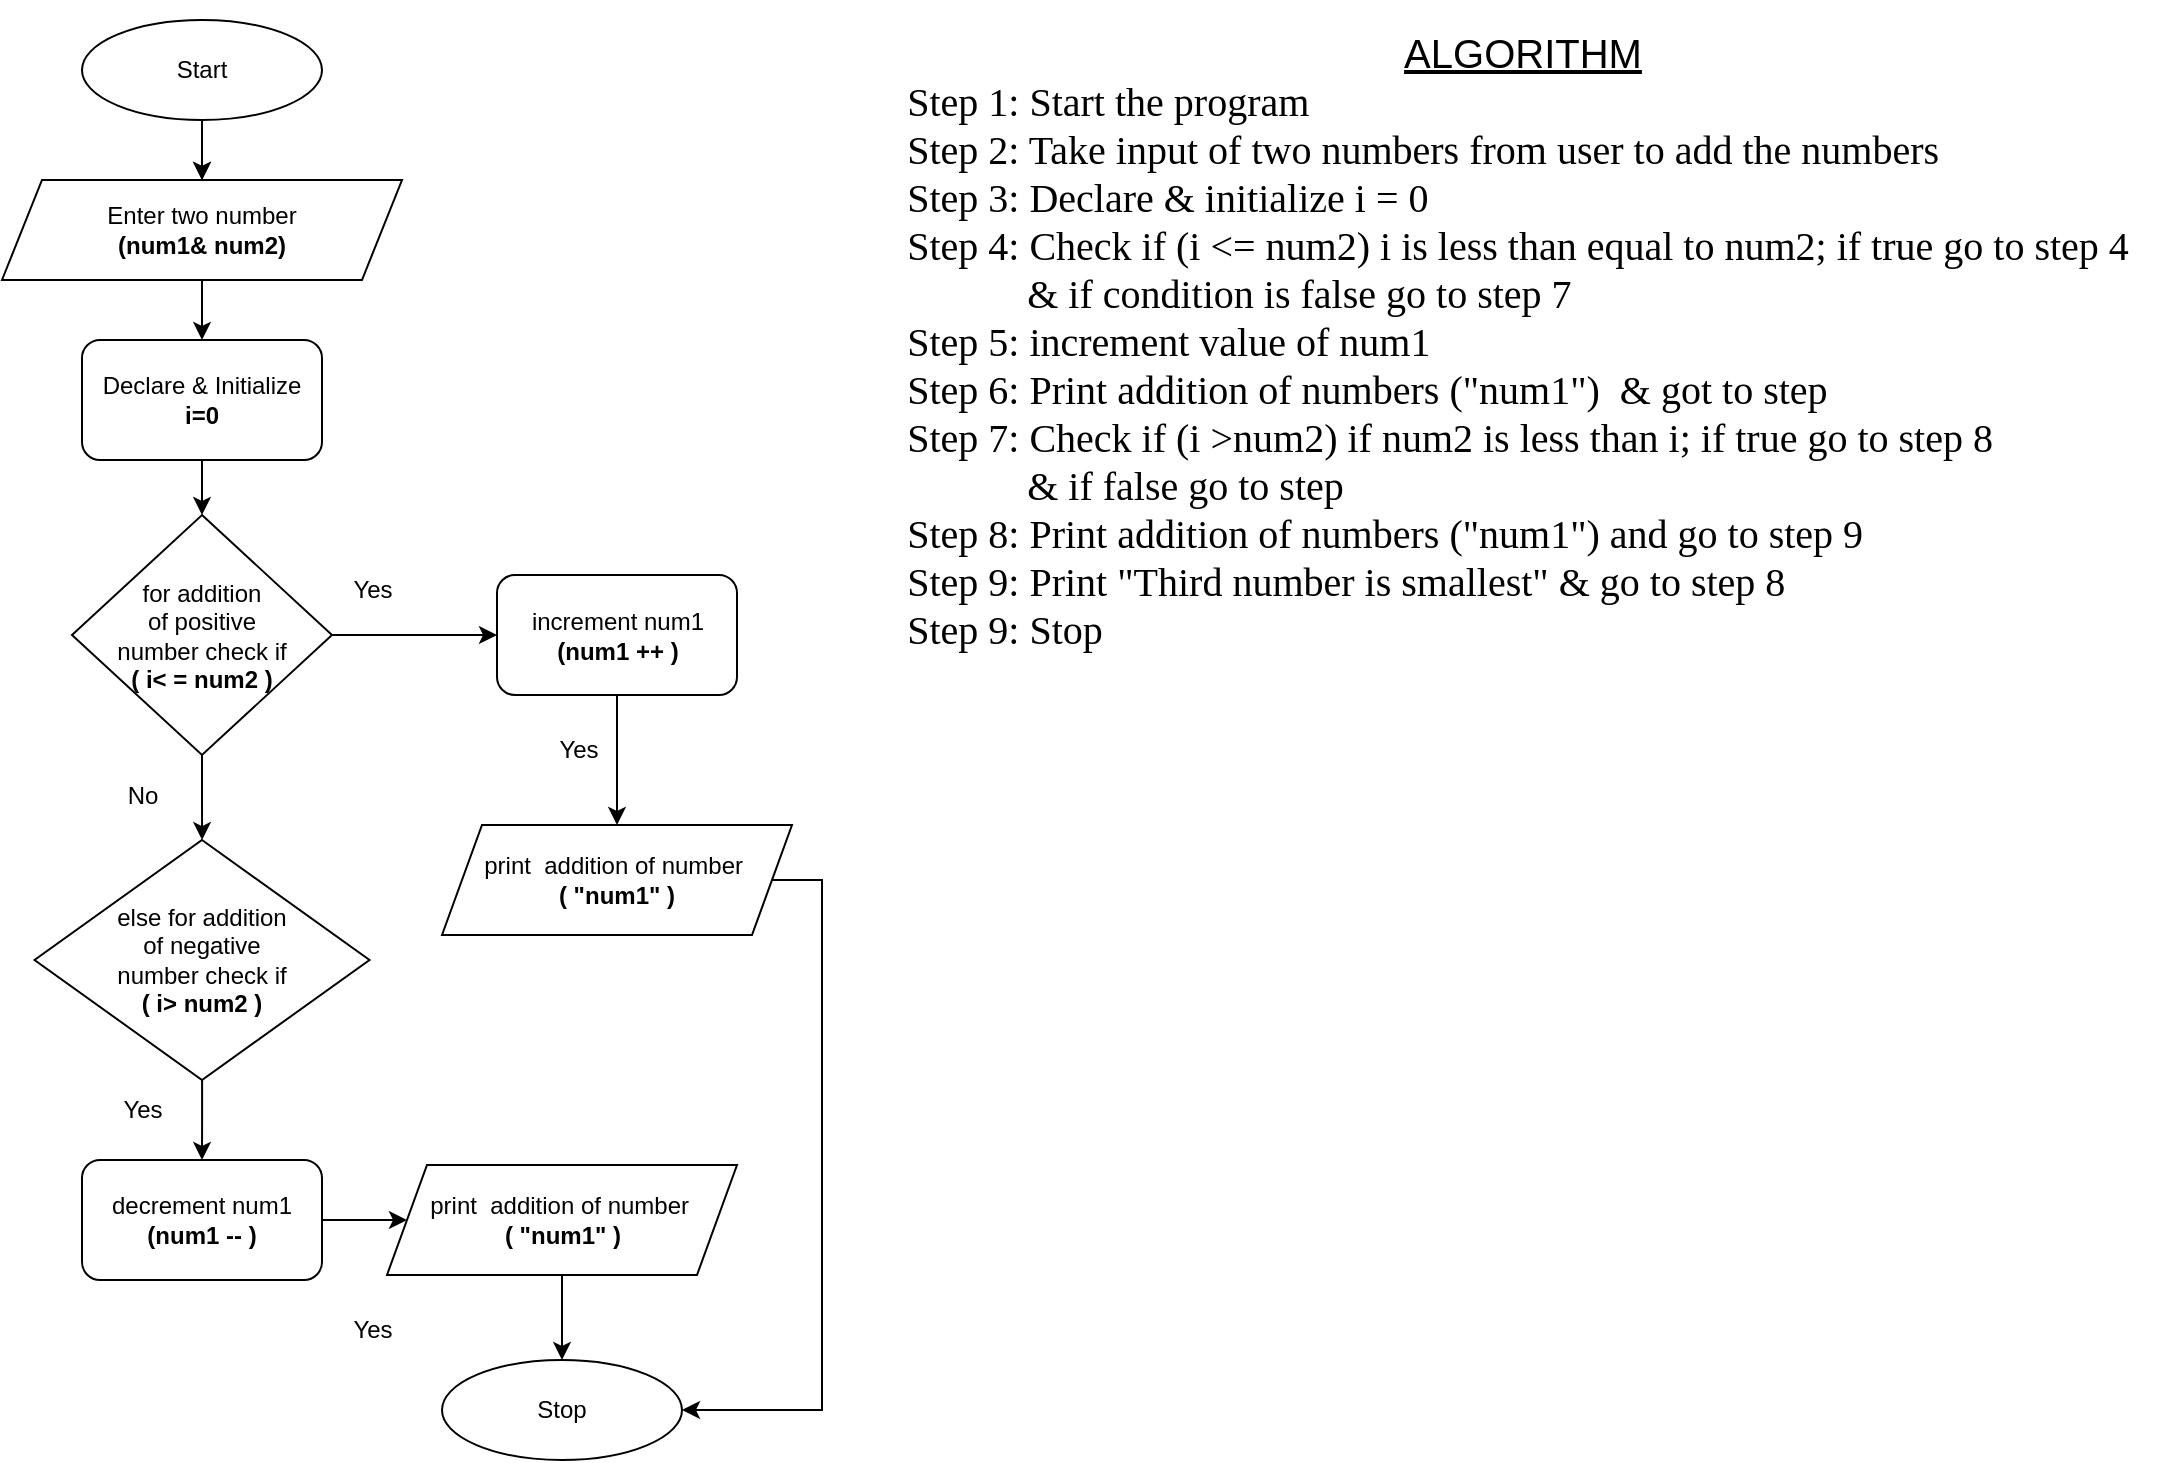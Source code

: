 <mxfile version="20.3.0" type="device"><diagram id="C5RBs43oDa-KdzZeNtuy" name="Page-1"><mxGraphModel dx="1038" dy="649" grid="1" gridSize="10" guides="1" tooltips="1" connect="1" arrows="1" fold="1" page="1" pageScale="1" pageWidth="827" pageHeight="1169" math="0" shadow="0"><root><mxCell id="WIyWlLk6GJQsqaUBKTNV-0"/><mxCell id="WIyWlLk6GJQsqaUBKTNV-1" parent="WIyWlLk6GJQsqaUBKTNV-0"/><mxCell id="WIyWlLk6GJQsqaUBKTNV-2" value="" style="rounded=0;html=1;jettySize=auto;orthogonalLoop=1;fontSize=11;endArrow=block;endFill=0;endSize=8;strokeWidth=1;shadow=0;labelBackgroundColor=none;edgeStyle=orthogonalEdgeStyle;" parent="WIyWlLk6GJQsqaUBKTNV-1" edge="1"><mxGeometry relative="1" as="geometry"><mxPoint x="130" y="70" as="sourcePoint"/><mxPoint x="130" y="110" as="targetPoint"/></mxGeometry></mxCell><mxCell id="svUJ43ATGJsY_IM7T3oH-1" style="edgeStyle=orthogonalEdgeStyle;rounded=0;orthogonalLoop=1;jettySize=auto;html=1;" parent="WIyWlLk6GJQsqaUBKTNV-1" source="lYnoROZ3ggJXZiapQa3B-0" edge="1"><mxGeometry relative="1" as="geometry"><mxPoint x="130" y="140" as="targetPoint"/></mxGeometry></mxCell><mxCell id="zpiuxmPWhVhFWl6hXvAm-3" value="" style="edgeStyle=orthogonalEdgeStyle;rounded=0;orthogonalLoop=1;jettySize=auto;html=1;" parent="WIyWlLk6GJQsqaUBKTNV-1" source="lYnoROZ3ggJXZiapQa3B-0" target="zpiuxmPWhVhFWl6hXvAm-2" edge="1"><mxGeometry relative="1" as="geometry"/></mxCell><mxCell id="lYnoROZ3ggJXZiapQa3B-0" value="Enter two number &lt;br&gt;&lt;b&gt;(num1&amp;amp; num2)&lt;/b&gt;" style="shape=parallelogram;perimeter=parallelogramPerimeter;whiteSpace=wrap;html=1;fixedSize=1;" parent="WIyWlLk6GJQsqaUBKTNV-1" vertex="1"><mxGeometry x="30" y="140" width="200" height="50" as="geometry"/></mxCell><mxCell id="svUJ43ATGJsY_IM7T3oH-0" value="" style="edgeStyle=orthogonalEdgeStyle;rounded=0;orthogonalLoop=1;jettySize=auto;html=1;" parent="WIyWlLk6GJQsqaUBKTNV-1" source="lYnoROZ3ggJXZiapQa3B-2" edge="1"><mxGeometry relative="1" as="geometry"><mxPoint x="130" y="140" as="targetPoint"/></mxGeometry></mxCell><mxCell id="lYnoROZ3ggJXZiapQa3B-2" value="Start" style="ellipse;whiteSpace=wrap;html=1;" parent="WIyWlLk6GJQsqaUBKTNV-1" vertex="1"><mxGeometry x="70" y="60" width="120" height="50" as="geometry"/></mxCell><mxCell id="iXhg-Dmxnr5Got1JAh_S-0" value="&lt;font style=&quot;font-size: 20px;&quot;&gt;&lt;u&gt;ALGORITHM&lt;/u&gt;&lt;br&gt;&lt;div style=&quot;text-align: left;&quot;&gt;&lt;span style=&quot;background-color: initial;&quot;&gt;&lt;font style=&quot;font-size: 20px;&quot; face=&quot;Times New Roman&quot;&gt;Step 1: Start the program&lt;/font&gt;&lt;/span&gt;&lt;/div&gt;&lt;div style=&quot;text-align: left;&quot;&gt;&lt;span style=&quot;background-color: initial;&quot;&gt;&lt;font style=&quot;font-size: 20px;&quot; face=&quot;Times New Roman&quot;&gt;Step 2: Take input of two numbers from user to add the numbers&lt;/font&gt;&lt;/span&gt;&lt;/div&gt;&lt;div style=&quot;text-align: left;&quot;&gt;&lt;span style=&quot;background-color: initial;&quot;&gt;&lt;font style=&quot;font-size: 20px;&quot; face=&quot;Times New Roman&quot;&gt;Step 3: Declare &amp;amp; initialize i = 0&lt;/font&gt;&lt;/span&gt;&lt;/div&gt;&lt;div style=&quot;text-align: left;&quot;&gt;&lt;span style=&quot;background-color: initial;&quot;&gt;&lt;font style=&quot;font-size: 20px;&quot; face=&quot;Times New Roman&quot;&gt;Step 4: Check if (i &amp;lt;= num2) i is less than equal to&amp;nbsp;&lt;/font&gt;&lt;/span&gt;&lt;span style=&quot;font-family: &amp;quot;Times New Roman&amp;quot;; background-color: initial;&quot;&gt;num2; if true go to step 4&amp;nbsp;&lt;/span&gt;&lt;/div&gt;&lt;div style=&quot;text-align: left;&quot;&gt;&lt;span style=&quot;font-family: &amp;quot;Times New Roman&amp;quot;; background-color: initial;&quot;&gt;&amp;nbsp; &amp;nbsp; &amp;nbsp; &amp;nbsp; &amp;nbsp; &amp;nbsp; &amp;amp; if condition is false go to step 7&lt;/span&gt;&lt;/div&gt;&lt;div style=&quot;text-align: left;&quot;&gt;&lt;span style=&quot;font-family: &amp;quot;Times New Roman&amp;quot;; background-color: initial;&quot;&gt;Step 5: increment value of num1&amp;nbsp;&lt;/span&gt;&lt;/div&gt;&lt;div style=&quot;text-align: left;&quot;&gt;&lt;span style=&quot;font-family: &amp;quot;Times New Roman&amp;quot;; background-color: initial;&quot;&gt;Step 6: Print addition of numbers (&quot;num1&quot;)&amp;nbsp; &amp;amp; got to step&amp;nbsp;&lt;/span&gt;&lt;/div&gt;&lt;div style=&quot;text-align: left;&quot;&gt;&lt;font style=&quot;font-size: 20px;&quot; face=&quot;Times New Roman&quot;&gt;Step 7: Check if (i &amp;gt;num2) if num2 is less than i; if true go to step 8&lt;/font&gt;&lt;/div&gt;&lt;div style=&quot;text-align: left;&quot;&gt;&lt;font style=&quot;font-size: 20px;&quot; face=&quot;Times New Roman&quot;&gt;&amp;nbsp; &amp;nbsp; &amp;nbsp; &amp;nbsp; &amp;nbsp; &amp;nbsp; &amp;amp; if false go to step&amp;nbsp;&lt;/font&gt;&lt;/div&gt;&lt;div style=&quot;text-align: left;&quot;&gt;&lt;font style=&quot;font-size: 20px;&quot; face=&quot;Times New Roman&quot;&gt;Step 8: Print addition of numbers (&quot;num1&quot;) and go to step 9&lt;/font&gt;&lt;/div&gt;&lt;div style=&quot;text-align: left;&quot;&gt;&lt;font style=&quot;font-size: 20px;&quot; face=&quot;Times New Roman&quot;&gt;Step 9: Print &quot;Third number is smallest&quot; &amp;amp; go to step 8&lt;/font&gt;&lt;/div&gt;&lt;div style=&quot;text-align: left;&quot;&gt;&lt;font face=&quot;Times New Roman&quot;&gt;Step 9: Stop&lt;/font&gt;&lt;/div&gt;&lt;/font&gt;" style="text;html=1;resizable=0;autosize=1;align=center;verticalAlign=middle;points=[];fillColor=none;strokeColor=none;rounded=0;" parent="WIyWlLk6GJQsqaUBKTNV-1" vertex="1"><mxGeometry x="470" y="50" width="640" height="340" as="geometry"/></mxCell><mxCell id="UlbeSJTGJ3l-3Z-Dk4IU-10" value="Stop" style="ellipse;whiteSpace=wrap;html=1;" parent="WIyWlLk6GJQsqaUBKTNV-1" vertex="1"><mxGeometry x="250" y="730" width="120" height="50" as="geometry"/></mxCell><mxCell id="zpiuxmPWhVhFWl6hXvAm-6" value="" style="edgeStyle=orthogonalEdgeStyle;rounded=0;orthogonalLoop=1;jettySize=auto;html=1;" parent="WIyWlLk6GJQsqaUBKTNV-1" source="TC1N3j2vx5mhaeoMAu-Z-3" target="zpiuxmPWhVhFWl6hXvAm-5" edge="1"><mxGeometry relative="1" as="geometry"/></mxCell><mxCell id="zpiuxmPWhVhFWl6hXvAm-19" value="" style="edgeStyle=orthogonalEdgeStyle;rounded=0;orthogonalLoop=1;jettySize=auto;html=1;" parent="WIyWlLk6GJQsqaUBKTNV-1" source="TC1N3j2vx5mhaeoMAu-Z-3" target="zpiuxmPWhVhFWl6hXvAm-7" edge="1"><mxGeometry relative="1" as="geometry"/></mxCell><mxCell id="TC1N3j2vx5mhaeoMAu-Z-3" value="for addition &lt;br&gt;of positive&lt;br&gt;number check if&lt;br&gt;&lt;b&gt;( i&amp;lt; = num2 )&lt;/b&gt;" style="rhombus;whiteSpace=wrap;html=1;" parent="WIyWlLk6GJQsqaUBKTNV-1" vertex="1"><mxGeometry x="65" y="307.5" width="130" height="120" as="geometry"/></mxCell><mxCell id="TC1N3j2vx5mhaeoMAu-Z-11" value="print&amp;nbsp; addition of number&lt;b&gt;&amp;nbsp;&lt;br&gt;( &quot;num1&quot; )&lt;/b&gt;" style="shape=parallelogram;perimeter=parallelogramPerimeter;whiteSpace=wrap;html=1;fixedSize=1;" parent="WIyWlLk6GJQsqaUBKTNV-1" vertex="1"><mxGeometry x="250" y="462.5" width="175" height="55" as="geometry"/></mxCell><mxCell id="TC1N3j2vx5mhaeoMAu-Z-13" value="Yes" style="text;html=1;resizable=0;autosize=1;align=center;verticalAlign=middle;points=[];fillColor=none;strokeColor=none;rounded=0;" parent="WIyWlLk6GJQsqaUBKTNV-1" vertex="1"><mxGeometry x="297.5" y="410" width="40" height="30" as="geometry"/></mxCell><mxCell id="DLCXYmcnPqVbfmWn4lGz-11" value="" style="endArrow=classic;html=1;rounded=0;exitX=1;exitY=0.5;exitDx=0;exitDy=0;entryX=1;entryY=0.5;entryDx=0;entryDy=0;" parent="WIyWlLk6GJQsqaUBKTNV-1" source="TC1N3j2vx5mhaeoMAu-Z-11" target="UlbeSJTGJ3l-3Z-Dk4IU-10" edge="1"><mxGeometry width="50" height="50" relative="1" as="geometry"><mxPoint x="517.5" y="710" as="sourcePoint"/><mxPoint x="567.5" y="660" as="targetPoint"/><Array as="points"><mxPoint x="440" y="490"/><mxPoint x="440" y="755"/></Array></mxGeometry></mxCell><mxCell id="zpiuxmPWhVhFWl6hXvAm-2" value="Declare &amp;amp; Initialize &lt;b&gt;i=0&lt;/b&gt;" style="rounded=1;whiteSpace=wrap;html=1;" parent="WIyWlLk6GJQsqaUBKTNV-1" vertex="1"><mxGeometry x="70" y="220" width="120" height="60" as="geometry"/></mxCell><mxCell id="zpiuxmPWhVhFWl6hXvAm-4" value="" style="endArrow=classic;html=1;rounded=0;exitX=0.5;exitY=1;exitDx=0;exitDy=0;" parent="WIyWlLk6GJQsqaUBKTNV-1" source="zpiuxmPWhVhFWl6hXvAm-2" target="TC1N3j2vx5mhaeoMAu-Z-3" edge="1"><mxGeometry width="50" height="50" relative="1" as="geometry"><mxPoint x="500" y="370" as="sourcePoint"/><mxPoint x="550" y="320" as="targetPoint"/></mxGeometry></mxCell><mxCell id="zpiuxmPWhVhFWl6hXvAm-14" value="" style="edgeStyle=orthogonalEdgeStyle;rounded=0;orthogonalLoop=1;jettySize=auto;html=1;" parent="WIyWlLk6GJQsqaUBKTNV-1" source="zpiuxmPWhVhFWl6hXvAm-5" target="TC1N3j2vx5mhaeoMAu-Z-11" edge="1"><mxGeometry relative="1" as="geometry"/></mxCell><mxCell id="zpiuxmPWhVhFWl6hXvAm-5" value="increment num1&lt;br&gt;&lt;b&gt;(num1 ++ )&lt;/b&gt;" style="rounded=1;whiteSpace=wrap;html=1;" parent="WIyWlLk6GJQsqaUBKTNV-1" vertex="1"><mxGeometry x="277.5" y="337.5" width="120" height="60" as="geometry"/></mxCell><mxCell id="zpiuxmPWhVhFWl6hXvAm-11" value="" style="edgeStyle=orthogonalEdgeStyle;rounded=0;orthogonalLoop=1;jettySize=auto;html=1;" parent="WIyWlLk6GJQsqaUBKTNV-1" source="zpiuxmPWhVhFWl6hXvAm-7" target="zpiuxmPWhVhFWl6hXvAm-9" edge="1"><mxGeometry relative="1" as="geometry"/></mxCell><mxCell id="zpiuxmPWhVhFWl6hXvAm-7" value="else for addition &lt;br&gt;of negative&lt;br&gt;number check if&lt;br&gt;&lt;b&gt;( i&amp;gt; num2 )&lt;/b&gt;" style="rhombus;whiteSpace=wrap;html=1;" parent="WIyWlLk6GJQsqaUBKTNV-1" vertex="1"><mxGeometry x="46.25" y="470" width="167.5" height="120" as="geometry"/></mxCell><mxCell id="zpiuxmPWhVhFWl6hXvAm-13" value="" style="edgeStyle=orthogonalEdgeStyle;rounded=0;orthogonalLoop=1;jettySize=auto;html=1;" parent="WIyWlLk6GJQsqaUBKTNV-1" source="zpiuxmPWhVhFWl6hXvAm-9" target="zpiuxmPWhVhFWl6hXvAm-12" edge="1"><mxGeometry relative="1" as="geometry"/></mxCell><mxCell id="zpiuxmPWhVhFWl6hXvAm-9" value="decrement num1&lt;br&gt;&lt;b&gt;(num1 -- )&lt;/b&gt;" style="rounded=1;whiteSpace=wrap;html=1;" parent="WIyWlLk6GJQsqaUBKTNV-1" vertex="1"><mxGeometry x="70" y="630" width="120" height="60" as="geometry"/></mxCell><mxCell id="zpiuxmPWhVhFWl6hXvAm-15" value="" style="edgeStyle=orthogonalEdgeStyle;rounded=0;orthogonalLoop=1;jettySize=auto;html=1;" parent="WIyWlLk6GJQsqaUBKTNV-1" source="zpiuxmPWhVhFWl6hXvAm-12" target="UlbeSJTGJ3l-3Z-Dk4IU-10" edge="1"><mxGeometry relative="1" as="geometry"/></mxCell><mxCell id="zpiuxmPWhVhFWl6hXvAm-12" value="print&amp;nbsp; addition of number&lt;b&gt;&amp;nbsp;&lt;br&gt;( &quot;num1&quot; )&lt;/b&gt;" style="shape=parallelogram;perimeter=parallelogramPerimeter;whiteSpace=wrap;html=1;fixedSize=1;" parent="WIyWlLk6GJQsqaUBKTNV-1" vertex="1"><mxGeometry x="222.5" y="632.5" width="175" height="55" as="geometry"/></mxCell><mxCell id="zpiuxmPWhVhFWl6hXvAm-16" value="Yes" style="text;html=1;resizable=0;autosize=1;align=center;verticalAlign=middle;points=[];fillColor=none;strokeColor=none;rounded=0;" parent="WIyWlLk6GJQsqaUBKTNV-1" vertex="1"><mxGeometry x="195" y="700" width="40" height="30" as="geometry"/></mxCell><mxCell id="zpiuxmPWhVhFWl6hXvAm-17" value="Yes" style="text;html=1;resizable=0;autosize=1;align=center;verticalAlign=middle;points=[];fillColor=none;strokeColor=none;rounded=0;" parent="WIyWlLk6GJQsqaUBKTNV-1" vertex="1"><mxGeometry x="195" y="330" width="40" height="30" as="geometry"/></mxCell><mxCell id="zpiuxmPWhVhFWl6hXvAm-20" value="No" style="text;html=1;resizable=0;autosize=1;align=center;verticalAlign=middle;points=[];fillColor=none;strokeColor=none;rounded=0;" parent="WIyWlLk6GJQsqaUBKTNV-1" vertex="1"><mxGeometry x="80" y="432.5" width="40" height="30" as="geometry"/></mxCell><mxCell id="zpiuxmPWhVhFWl6hXvAm-21" value="Yes" style="text;html=1;resizable=0;autosize=1;align=center;verticalAlign=middle;points=[];fillColor=none;strokeColor=none;rounded=0;" parent="WIyWlLk6GJQsqaUBKTNV-1" vertex="1"><mxGeometry x="80" y="590" width="40" height="30" as="geometry"/></mxCell></root></mxGraphModel></diagram></mxfile>